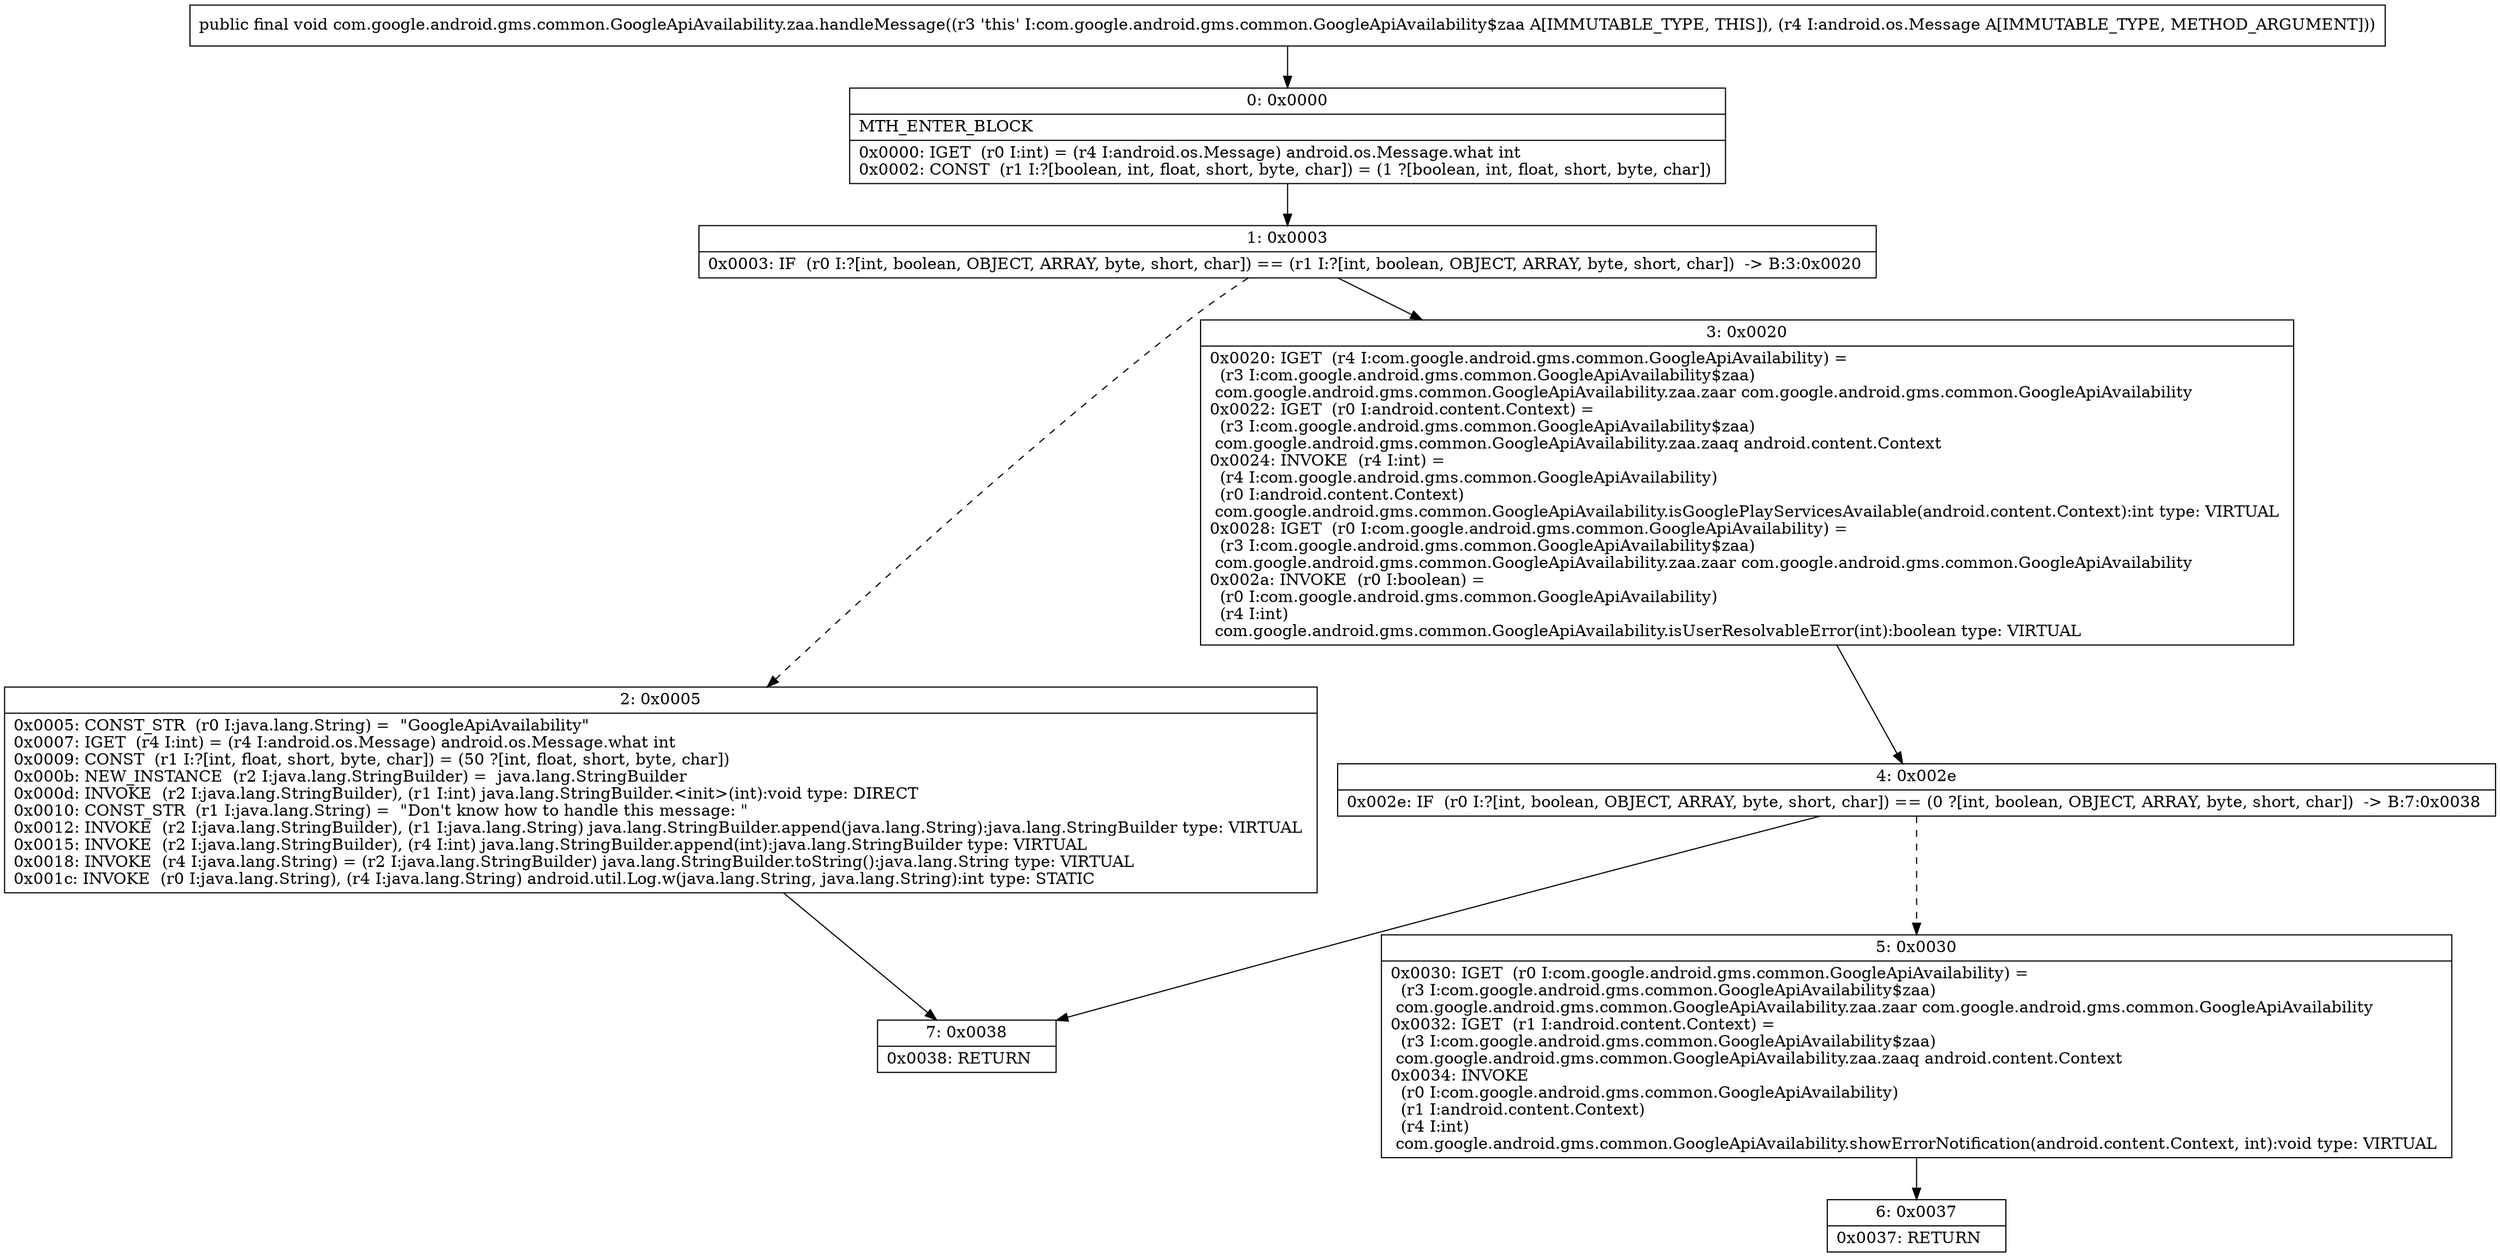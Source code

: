 digraph "CFG forcom.google.android.gms.common.GoogleApiAvailability.zaa.handleMessage(Landroid\/os\/Message;)V" {
Node_0 [shape=record,label="{0\:\ 0x0000|MTH_ENTER_BLOCK\l|0x0000: IGET  (r0 I:int) = (r4 I:android.os.Message) android.os.Message.what int \l0x0002: CONST  (r1 I:?[boolean, int, float, short, byte, char]) = (1 ?[boolean, int, float, short, byte, char]) \l}"];
Node_1 [shape=record,label="{1\:\ 0x0003|0x0003: IF  (r0 I:?[int, boolean, OBJECT, ARRAY, byte, short, char]) == (r1 I:?[int, boolean, OBJECT, ARRAY, byte, short, char])  \-\> B:3:0x0020 \l}"];
Node_2 [shape=record,label="{2\:\ 0x0005|0x0005: CONST_STR  (r0 I:java.lang.String) =  \"GoogleApiAvailability\" \l0x0007: IGET  (r4 I:int) = (r4 I:android.os.Message) android.os.Message.what int \l0x0009: CONST  (r1 I:?[int, float, short, byte, char]) = (50 ?[int, float, short, byte, char]) \l0x000b: NEW_INSTANCE  (r2 I:java.lang.StringBuilder) =  java.lang.StringBuilder \l0x000d: INVOKE  (r2 I:java.lang.StringBuilder), (r1 I:int) java.lang.StringBuilder.\<init\>(int):void type: DIRECT \l0x0010: CONST_STR  (r1 I:java.lang.String) =  \"Don't know how to handle this message: \" \l0x0012: INVOKE  (r2 I:java.lang.StringBuilder), (r1 I:java.lang.String) java.lang.StringBuilder.append(java.lang.String):java.lang.StringBuilder type: VIRTUAL \l0x0015: INVOKE  (r2 I:java.lang.StringBuilder), (r4 I:int) java.lang.StringBuilder.append(int):java.lang.StringBuilder type: VIRTUAL \l0x0018: INVOKE  (r4 I:java.lang.String) = (r2 I:java.lang.StringBuilder) java.lang.StringBuilder.toString():java.lang.String type: VIRTUAL \l0x001c: INVOKE  (r0 I:java.lang.String), (r4 I:java.lang.String) android.util.Log.w(java.lang.String, java.lang.String):int type: STATIC \l}"];
Node_3 [shape=record,label="{3\:\ 0x0020|0x0020: IGET  (r4 I:com.google.android.gms.common.GoogleApiAvailability) = \l  (r3 I:com.google.android.gms.common.GoogleApiAvailability$zaa)\l com.google.android.gms.common.GoogleApiAvailability.zaa.zaar com.google.android.gms.common.GoogleApiAvailability \l0x0022: IGET  (r0 I:android.content.Context) = \l  (r3 I:com.google.android.gms.common.GoogleApiAvailability$zaa)\l com.google.android.gms.common.GoogleApiAvailability.zaa.zaaq android.content.Context \l0x0024: INVOKE  (r4 I:int) = \l  (r4 I:com.google.android.gms.common.GoogleApiAvailability)\l  (r0 I:android.content.Context)\l com.google.android.gms.common.GoogleApiAvailability.isGooglePlayServicesAvailable(android.content.Context):int type: VIRTUAL \l0x0028: IGET  (r0 I:com.google.android.gms.common.GoogleApiAvailability) = \l  (r3 I:com.google.android.gms.common.GoogleApiAvailability$zaa)\l com.google.android.gms.common.GoogleApiAvailability.zaa.zaar com.google.android.gms.common.GoogleApiAvailability \l0x002a: INVOKE  (r0 I:boolean) = \l  (r0 I:com.google.android.gms.common.GoogleApiAvailability)\l  (r4 I:int)\l com.google.android.gms.common.GoogleApiAvailability.isUserResolvableError(int):boolean type: VIRTUAL \l}"];
Node_4 [shape=record,label="{4\:\ 0x002e|0x002e: IF  (r0 I:?[int, boolean, OBJECT, ARRAY, byte, short, char]) == (0 ?[int, boolean, OBJECT, ARRAY, byte, short, char])  \-\> B:7:0x0038 \l}"];
Node_5 [shape=record,label="{5\:\ 0x0030|0x0030: IGET  (r0 I:com.google.android.gms.common.GoogleApiAvailability) = \l  (r3 I:com.google.android.gms.common.GoogleApiAvailability$zaa)\l com.google.android.gms.common.GoogleApiAvailability.zaa.zaar com.google.android.gms.common.GoogleApiAvailability \l0x0032: IGET  (r1 I:android.content.Context) = \l  (r3 I:com.google.android.gms.common.GoogleApiAvailability$zaa)\l com.google.android.gms.common.GoogleApiAvailability.zaa.zaaq android.content.Context \l0x0034: INVOKE  \l  (r0 I:com.google.android.gms.common.GoogleApiAvailability)\l  (r1 I:android.content.Context)\l  (r4 I:int)\l com.google.android.gms.common.GoogleApiAvailability.showErrorNotification(android.content.Context, int):void type: VIRTUAL \l}"];
Node_6 [shape=record,label="{6\:\ 0x0037|0x0037: RETURN   \l}"];
Node_7 [shape=record,label="{7\:\ 0x0038|0x0038: RETURN   \l}"];
MethodNode[shape=record,label="{public final void com.google.android.gms.common.GoogleApiAvailability.zaa.handleMessage((r3 'this' I:com.google.android.gms.common.GoogleApiAvailability$zaa A[IMMUTABLE_TYPE, THIS]), (r4 I:android.os.Message A[IMMUTABLE_TYPE, METHOD_ARGUMENT])) }"];
MethodNode -> Node_0;
Node_0 -> Node_1;
Node_1 -> Node_2[style=dashed];
Node_1 -> Node_3;
Node_2 -> Node_7;
Node_3 -> Node_4;
Node_4 -> Node_5[style=dashed];
Node_4 -> Node_7;
Node_5 -> Node_6;
}

